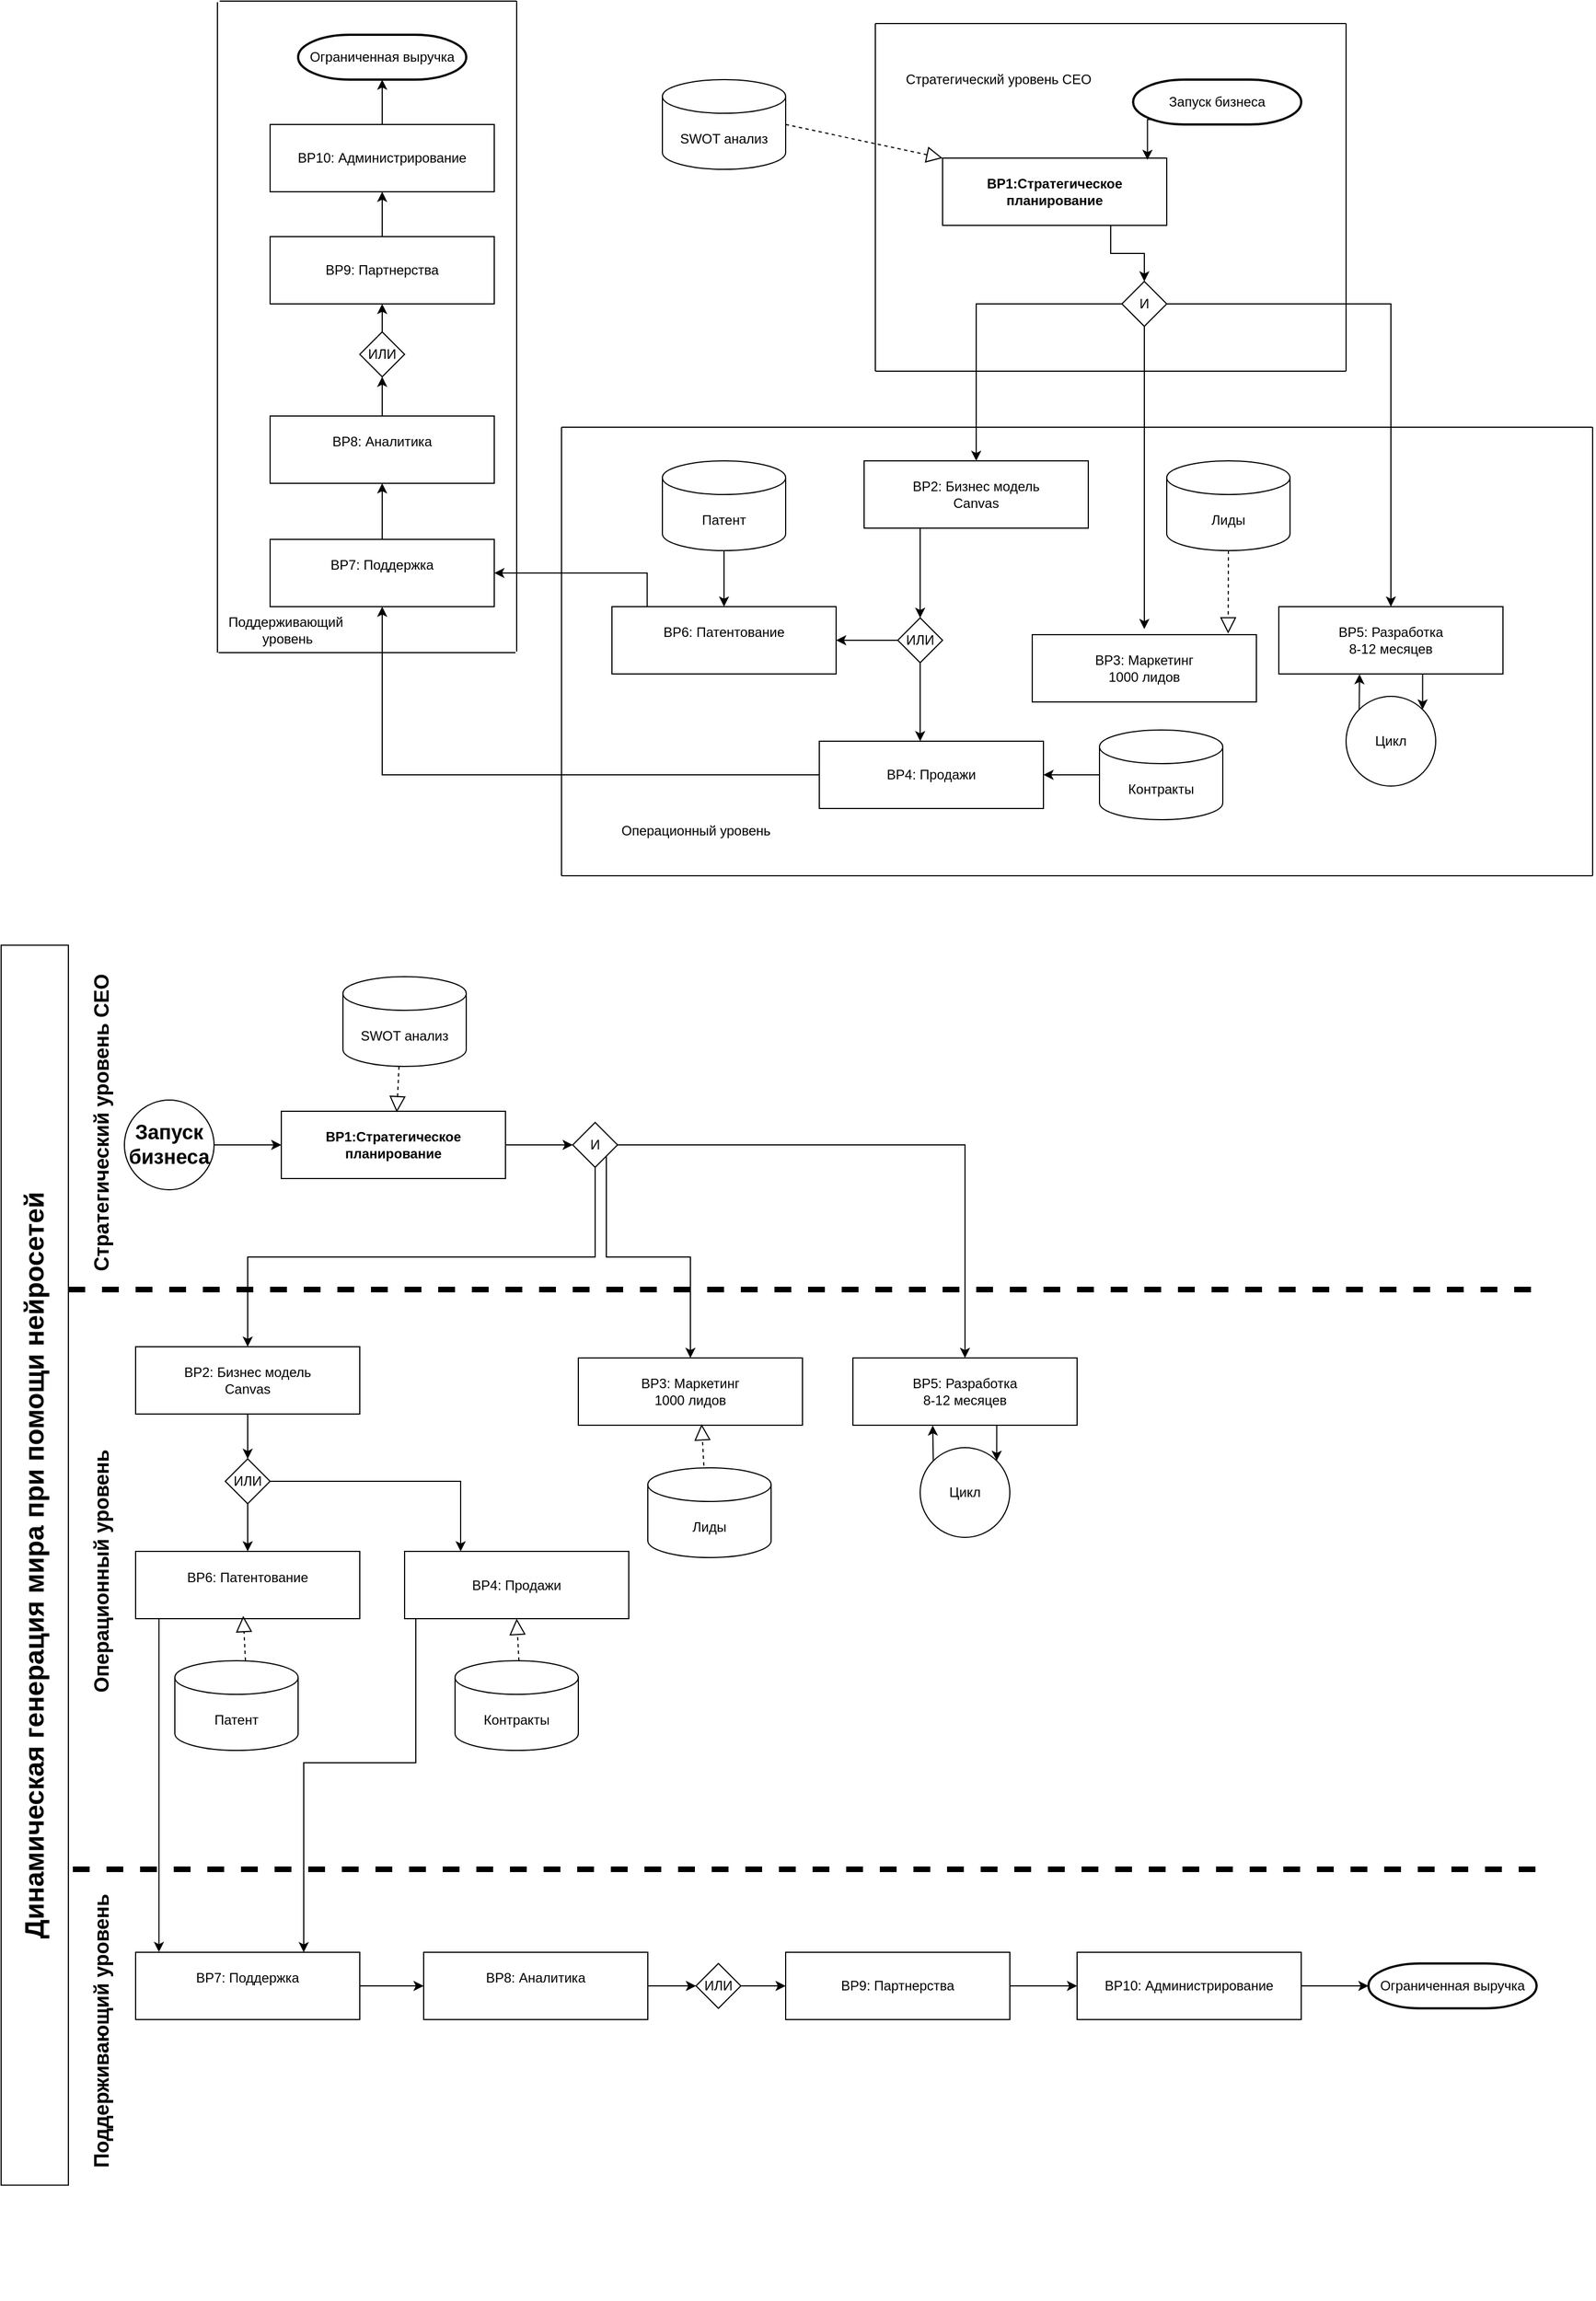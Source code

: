 <mxfile version="28.1.2">
  <diagram name="Страница — 1" id="jnrc5RC17uL5okMxQ9-9">
    <mxGraphModel dx="2722" dy="1200" grid="1" gridSize="10" guides="1" tooltips="1" connect="1" arrows="1" fold="1" page="1" pageScale="1" pageWidth="827" pageHeight="1169" math="0" shadow="0">
      <root>
        <mxCell id="0" />
        <mxCell id="1" parent="0" />
        <mxCell id="enXsGFHNMzW8swjhAQXI-1" value="SWOT анализ" style="shape=cylinder3;whiteSpace=wrap;html=1;boundedLbl=1;backgroundOutline=1;size=15;" vertex="1" parent="1">
          <mxGeometry x="130" y="90" width="110" height="80" as="geometry" />
        </mxCell>
        <mxCell id="enXsGFHNMzW8swjhAQXI-2" value="Запуск бизнеса" style="strokeWidth=2;html=1;shape=mxgraph.flowchart.terminator;whiteSpace=wrap;" vertex="1" parent="1">
          <mxGeometry x="550" y="90" width="150" height="40" as="geometry" />
        </mxCell>
        <mxCell id="enXsGFHNMzW8swjhAQXI-7" style="edgeStyle=orthogonalEdgeStyle;rounded=0;orthogonalLoop=1;jettySize=auto;html=1;exitX=0.75;exitY=1;exitDx=0;exitDy=0;entryX=0.5;entryY=0;entryDx=0;entryDy=0;" edge="1" parent="1" source="enXsGFHNMzW8swjhAQXI-3" target="enXsGFHNMzW8swjhAQXI-4">
          <mxGeometry relative="1" as="geometry" />
        </mxCell>
        <mxCell id="enXsGFHNMzW8swjhAQXI-3" value="&lt;b&gt;BP1:Стратегическое планирование&lt;/b&gt;" style="rounded=0;whiteSpace=wrap;html=1;" vertex="1" parent="1">
          <mxGeometry x="380" y="160" width="200" height="60" as="geometry" />
        </mxCell>
        <mxCell id="enXsGFHNMzW8swjhAQXI-15" style="edgeStyle=orthogonalEdgeStyle;rounded=0;orthogonalLoop=1;jettySize=auto;html=1;exitX=0;exitY=0.5;exitDx=0;exitDy=0;entryX=0.5;entryY=0;entryDx=0;entryDy=0;" edge="1" parent="1" source="enXsGFHNMzW8swjhAQXI-4" target="enXsGFHNMzW8swjhAQXI-14">
          <mxGeometry relative="1" as="geometry" />
        </mxCell>
        <mxCell id="enXsGFHNMzW8swjhAQXI-25" style="edgeStyle=orthogonalEdgeStyle;rounded=0;orthogonalLoop=1;jettySize=auto;html=1;exitX=0.5;exitY=1;exitDx=0;exitDy=0;" edge="1" parent="1" source="enXsGFHNMzW8swjhAQXI-4">
          <mxGeometry relative="1" as="geometry">
            <mxPoint x="560" y="580" as="targetPoint" />
          </mxGeometry>
        </mxCell>
        <mxCell id="enXsGFHNMzW8swjhAQXI-26" style="edgeStyle=orthogonalEdgeStyle;rounded=0;orthogonalLoop=1;jettySize=auto;html=1;exitX=1;exitY=0.5;exitDx=0;exitDy=0;entryX=0.5;entryY=0;entryDx=0;entryDy=0;" edge="1" parent="1" source="enXsGFHNMzW8swjhAQXI-4" target="enXsGFHNMzW8swjhAQXI-20">
          <mxGeometry relative="1" as="geometry" />
        </mxCell>
        <mxCell id="enXsGFHNMzW8swjhAQXI-4" value="И" style="rhombus;whiteSpace=wrap;html=1;" vertex="1" parent="1">
          <mxGeometry x="540" y="270" width="40" height="40" as="geometry" />
        </mxCell>
        <mxCell id="enXsGFHNMzW8swjhAQXI-5" style="edgeStyle=orthogonalEdgeStyle;rounded=0;orthogonalLoop=1;jettySize=auto;html=1;exitX=0.11;exitY=0.89;exitDx=0;exitDy=0;exitPerimeter=0;entryX=0.914;entryY=0.027;entryDx=0;entryDy=0;entryPerimeter=0;" edge="1" parent="1" source="enXsGFHNMzW8swjhAQXI-2" target="enXsGFHNMzW8swjhAQXI-3">
          <mxGeometry relative="1" as="geometry" />
        </mxCell>
        <mxCell id="enXsGFHNMzW8swjhAQXI-6" value="" style="endArrow=block;dashed=1;endFill=0;endSize=12;html=1;rounded=0;entryX=0;entryY=0;entryDx=0;entryDy=0;" edge="1" parent="1" target="enXsGFHNMzW8swjhAQXI-3">
          <mxGeometry width="160" relative="1" as="geometry">
            <mxPoint x="240" y="130" as="sourcePoint" />
            <mxPoint x="400" y="130" as="targetPoint" />
          </mxGeometry>
        </mxCell>
        <mxCell id="enXsGFHNMzW8swjhAQXI-9" value="" style="endArrow=none;html=1;rounded=0;" edge="1" parent="1">
          <mxGeometry width="50" height="50" relative="1" as="geometry">
            <mxPoint x="320" y="350" as="sourcePoint" />
            <mxPoint x="320" y="40" as="targetPoint" />
          </mxGeometry>
        </mxCell>
        <mxCell id="enXsGFHNMzW8swjhAQXI-10" value="" style="endArrow=none;html=1;rounded=0;" edge="1" parent="1">
          <mxGeometry width="50" height="50" relative="1" as="geometry">
            <mxPoint x="740" y="350" as="sourcePoint" />
            <mxPoint x="740" y="40" as="targetPoint" />
          </mxGeometry>
        </mxCell>
        <mxCell id="enXsGFHNMzW8swjhAQXI-11" value="" style="endArrow=none;html=1;rounded=0;" edge="1" parent="1">
          <mxGeometry width="50" height="50" relative="1" as="geometry">
            <mxPoint x="740" y="350" as="sourcePoint" />
            <mxPoint x="320" y="350" as="targetPoint" />
          </mxGeometry>
        </mxCell>
        <mxCell id="enXsGFHNMzW8swjhAQXI-12" value="" style="endArrow=none;html=1;rounded=0;" edge="1" parent="1">
          <mxGeometry width="50" height="50" relative="1" as="geometry">
            <mxPoint x="740" y="40" as="sourcePoint" />
            <mxPoint x="320" y="40" as="targetPoint" />
          </mxGeometry>
        </mxCell>
        <mxCell id="enXsGFHNMzW8swjhAQXI-13" value="Стратегический уровень CEO" style="text;html=1;align=center;verticalAlign=middle;whiteSpace=wrap;rounded=0;" vertex="1" parent="1">
          <mxGeometry x="340" y="60" width="180" height="60" as="geometry" />
        </mxCell>
        <mxCell id="enXsGFHNMzW8swjhAQXI-28" style="edgeStyle=orthogonalEdgeStyle;rounded=0;orthogonalLoop=1;jettySize=auto;html=1;exitX=0.25;exitY=1;exitDx=0;exitDy=0;entryX=0.5;entryY=0;entryDx=0;entryDy=0;" edge="1" parent="1" source="enXsGFHNMzW8swjhAQXI-14" target="enXsGFHNMzW8swjhAQXI-27">
          <mxGeometry relative="1" as="geometry" />
        </mxCell>
        <mxCell id="enXsGFHNMzW8swjhAQXI-14" value="BP2: Бизнес модель&lt;div&gt;Canvas&lt;/div&gt;" style="rounded=0;whiteSpace=wrap;html=1;" vertex="1" parent="1">
          <mxGeometry x="310" y="430" width="200" height="60" as="geometry" />
        </mxCell>
        <mxCell id="enXsGFHNMzW8swjhAQXI-16" value="BP3: Маркетинг&lt;br&gt;1000 лидов" style="rounded=0;whiteSpace=wrap;html=1;" vertex="1" parent="1">
          <mxGeometry x="460" y="585" width="200" height="60" as="geometry" />
        </mxCell>
        <mxCell id="enXsGFHNMzW8swjhAQXI-17" value="Лиды" style="shape=cylinder3;whiteSpace=wrap;html=1;boundedLbl=1;backgroundOutline=1;size=15;" vertex="1" parent="1">
          <mxGeometry x="580" y="430" width="110" height="80" as="geometry" />
        </mxCell>
        <mxCell id="enXsGFHNMzW8swjhAQXI-18" value="" style="endArrow=block;dashed=1;endFill=0;endSize=12;html=1;rounded=0;entryX=0.874;entryY=-0.017;entryDx=0;entryDy=0;entryPerimeter=0;exitX=0.5;exitY=1;exitDx=0;exitDy=0;exitPerimeter=0;" edge="1" parent="1" source="enXsGFHNMzW8swjhAQXI-17" target="enXsGFHNMzW8swjhAQXI-16">
          <mxGeometry width="160" relative="1" as="geometry">
            <mxPoint x="827" y="370" as="sourcePoint" />
            <mxPoint x="967" y="400" as="targetPoint" />
          </mxGeometry>
        </mxCell>
        <mxCell id="enXsGFHNMzW8swjhAQXI-47" style="edgeStyle=orthogonalEdgeStyle;rounded=0;orthogonalLoop=1;jettySize=auto;html=1;exitX=0.75;exitY=1;exitDx=0;exitDy=0;entryX=1;entryY=0;entryDx=0;entryDy=0;" edge="1" parent="1" source="enXsGFHNMzW8swjhAQXI-20" target="enXsGFHNMzW8swjhAQXI-22">
          <mxGeometry relative="1" as="geometry" />
        </mxCell>
        <mxCell id="enXsGFHNMzW8swjhAQXI-20" value="BP5: Разработка&lt;br&gt;8-12 месяцев" style="rounded=0;whiteSpace=wrap;html=1;" vertex="1" parent="1">
          <mxGeometry x="680" y="560" width="200" height="60" as="geometry" />
        </mxCell>
        <mxCell id="enXsGFHNMzW8swjhAQXI-22" value="Цикл" style="ellipse;whiteSpace=wrap;html=1;aspect=fixed;" vertex="1" parent="1">
          <mxGeometry x="740" y="640" width="80" height="80" as="geometry" />
        </mxCell>
        <mxCell id="enXsGFHNMzW8swjhAQXI-32" style="edgeStyle=orthogonalEdgeStyle;rounded=0;orthogonalLoop=1;jettySize=auto;html=1;exitX=0;exitY=0.5;exitDx=0;exitDy=0;entryX=1;entryY=0.5;entryDx=0;entryDy=0;" edge="1" parent="1" source="enXsGFHNMzW8swjhAQXI-27" target="enXsGFHNMzW8swjhAQXI-30">
          <mxGeometry relative="1" as="geometry" />
        </mxCell>
        <mxCell id="enXsGFHNMzW8swjhAQXI-27" value="ИЛИ" style="rhombus;whiteSpace=wrap;html=1;" vertex="1" parent="1">
          <mxGeometry x="340" y="570" width="40" height="40" as="geometry" />
        </mxCell>
        <mxCell id="enXsGFHNMzW8swjhAQXI-56" style="edgeStyle=orthogonalEdgeStyle;rounded=0;orthogonalLoop=1;jettySize=auto;html=1;exitX=0;exitY=0.5;exitDx=0;exitDy=0;entryX=0.5;entryY=1;entryDx=0;entryDy=0;" edge="1" parent="1" source="enXsGFHNMzW8swjhAQXI-29" target="enXsGFHNMzW8swjhAQXI-54">
          <mxGeometry relative="1" as="geometry" />
        </mxCell>
        <mxCell id="enXsGFHNMzW8swjhAQXI-29" value="BP4: Продажи" style="rounded=0;whiteSpace=wrap;html=1;" vertex="1" parent="1">
          <mxGeometry x="270" y="680" width="200" height="60" as="geometry" />
        </mxCell>
        <mxCell id="enXsGFHNMzW8swjhAQXI-55" style="edgeStyle=orthogonalEdgeStyle;rounded=0;orthogonalLoop=1;jettySize=auto;html=1;exitX=0.157;exitY=0.006;exitDx=0;exitDy=0;entryX=1;entryY=0.5;entryDx=0;entryDy=0;exitPerimeter=0;" edge="1" parent="1" source="enXsGFHNMzW8swjhAQXI-30" target="enXsGFHNMzW8swjhAQXI-54">
          <mxGeometry relative="1" as="geometry" />
        </mxCell>
        <mxCell id="enXsGFHNMzW8swjhAQXI-30" value="BP6: Патентование&lt;div&gt;&lt;br&gt;&lt;/div&gt;" style="rounded=0;whiteSpace=wrap;html=1;" vertex="1" parent="1">
          <mxGeometry x="85" y="560" width="200" height="60" as="geometry" />
        </mxCell>
        <mxCell id="enXsGFHNMzW8swjhAQXI-31" style="edgeStyle=orthogonalEdgeStyle;rounded=0;orthogonalLoop=1;jettySize=auto;html=1;exitX=0.5;exitY=1;exitDx=0;exitDy=0;entryX=0.45;entryY=0;entryDx=0;entryDy=0;entryPerimeter=0;" edge="1" parent="1" source="enXsGFHNMzW8swjhAQXI-27" target="enXsGFHNMzW8swjhAQXI-29">
          <mxGeometry relative="1" as="geometry" />
        </mxCell>
        <mxCell id="enXsGFHNMzW8swjhAQXI-36" style="edgeStyle=orthogonalEdgeStyle;rounded=0;orthogonalLoop=1;jettySize=auto;html=1;exitX=0;exitY=0.5;exitDx=0;exitDy=0;exitPerimeter=0;entryX=1;entryY=0.5;entryDx=0;entryDy=0;" edge="1" parent="1" source="enXsGFHNMzW8swjhAQXI-33" target="enXsGFHNMzW8swjhAQXI-29">
          <mxGeometry relative="1" as="geometry" />
        </mxCell>
        <mxCell id="enXsGFHNMzW8swjhAQXI-33" value="Контракты" style="shape=cylinder3;whiteSpace=wrap;html=1;boundedLbl=1;backgroundOutline=1;size=15;" vertex="1" parent="1">
          <mxGeometry x="520" y="670" width="110" height="80" as="geometry" />
        </mxCell>
        <mxCell id="enXsGFHNMzW8swjhAQXI-35" style="edgeStyle=orthogonalEdgeStyle;rounded=0;orthogonalLoop=1;jettySize=auto;html=1;exitX=0.5;exitY=1;exitDx=0;exitDy=0;exitPerimeter=0;entryX=0.5;entryY=0;entryDx=0;entryDy=0;" edge="1" parent="1" source="enXsGFHNMzW8swjhAQXI-34" target="enXsGFHNMzW8swjhAQXI-30">
          <mxGeometry relative="1" as="geometry" />
        </mxCell>
        <mxCell id="enXsGFHNMzW8swjhAQXI-34" value="Патент" style="shape=cylinder3;whiteSpace=wrap;html=1;boundedLbl=1;backgroundOutline=1;size=15;" vertex="1" parent="1">
          <mxGeometry x="130" y="430" width="110" height="80" as="geometry" />
        </mxCell>
        <mxCell id="enXsGFHNMzW8swjhAQXI-48" style="edgeStyle=orthogonalEdgeStyle;rounded=0;orthogonalLoop=1;jettySize=auto;html=1;exitX=0;exitY=0;exitDx=0;exitDy=0;entryX=0.36;entryY=1.004;entryDx=0;entryDy=0;entryPerimeter=0;" edge="1" parent="1" source="enXsGFHNMzW8swjhAQXI-22" target="enXsGFHNMzW8swjhAQXI-20">
          <mxGeometry relative="1" as="geometry" />
        </mxCell>
        <mxCell id="enXsGFHNMzW8swjhAQXI-49" value="" style="endArrow=none;html=1;rounded=0;" edge="1" parent="1">
          <mxGeometry width="50" height="50" relative="1" as="geometry">
            <mxPoint x="960" y="400" as="sourcePoint" />
            <mxPoint x="40" y="400" as="targetPoint" />
          </mxGeometry>
        </mxCell>
        <mxCell id="enXsGFHNMzW8swjhAQXI-50" value="" style="endArrow=none;html=1;rounded=0;" edge="1" parent="1">
          <mxGeometry width="50" height="50" relative="1" as="geometry">
            <mxPoint x="960" y="800" as="sourcePoint" />
            <mxPoint x="40" y="800" as="targetPoint" />
          </mxGeometry>
        </mxCell>
        <mxCell id="enXsGFHNMzW8swjhAQXI-51" value="" style="endArrow=none;html=1;rounded=0;" edge="1" parent="1">
          <mxGeometry width="50" height="50" relative="1" as="geometry">
            <mxPoint x="40" y="800" as="sourcePoint" />
            <mxPoint x="40" y="400" as="targetPoint" />
          </mxGeometry>
        </mxCell>
        <mxCell id="enXsGFHNMzW8swjhAQXI-52" value="" style="endArrow=none;html=1;rounded=0;" edge="1" parent="1">
          <mxGeometry width="50" height="50" relative="1" as="geometry">
            <mxPoint x="960" y="800" as="sourcePoint" />
            <mxPoint x="960" y="400" as="targetPoint" />
          </mxGeometry>
        </mxCell>
        <mxCell id="enXsGFHNMzW8swjhAQXI-53" value="Операционный уровень" style="text;html=1;align=center;verticalAlign=middle;whiteSpace=wrap;rounded=0;" vertex="1" parent="1">
          <mxGeometry x="70" y="730" width="180" height="60" as="geometry" />
        </mxCell>
        <mxCell id="enXsGFHNMzW8swjhAQXI-58" style="edgeStyle=orthogonalEdgeStyle;rounded=0;orthogonalLoop=1;jettySize=auto;html=1;exitX=0.5;exitY=0;exitDx=0;exitDy=0;entryX=0.5;entryY=1;entryDx=0;entryDy=0;" edge="1" parent="1" source="enXsGFHNMzW8swjhAQXI-54" target="enXsGFHNMzW8swjhAQXI-57">
          <mxGeometry relative="1" as="geometry" />
        </mxCell>
        <mxCell id="enXsGFHNMzW8swjhAQXI-54" value="BP7: Поддержка&lt;div&gt;&lt;br&gt;&lt;/div&gt;" style="rounded=0;whiteSpace=wrap;html=1;" vertex="1" parent="1">
          <mxGeometry x="-220" y="500" width="200" height="60" as="geometry" />
        </mxCell>
        <mxCell id="enXsGFHNMzW8swjhAQXI-67" style="edgeStyle=orthogonalEdgeStyle;rounded=0;orthogonalLoop=1;jettySize=auto;html=1;exitX=0.5;exitY=0;exitDx=0;exitDy=0;entryX=0.5;entryY=1;entryDx=0;entryDy=0;" edge="1" parent="1" source="enXsGFHNMzW8swjhAQXI-57" target="enXsGFHNMzW8swjhAQXI-59">
          <mxGeometry relative="1" as="geometry" />
        </mxCell>
        <mxCell id="enXsGFHNMzW8swjhAQXI-57" value="BP8: Аналитика&lt;div&gt;&lt;br&gt;&lt;/div&gt;" style="rounded=0;whiteSpace=wrap;html=1;" vertex="1" parent="1">
          <mxGeometry x="-220" y="390" width="200" height="60" as="geometry" />
        </mxCell>
        <mxCell id="enXsGFHNMzW8swjhAQXI-68" style="edgeStyle=orthogonalEdgeStyle;rounded=0;orthogonalLoop=1;jettySize=auto;html=1;exitX=0.5;exitY=0;exitDx=0;exitDy=0;entryX=0.5;entryY=1;entryDx=0;entryDy=0;" edge="1" parent="1" source="enXsGFHNMzW8swjhAQXI-59" target="enXsGFHNMzW8swjhAQXI-64">
          <mxGeometry relative="1" as="geometry" />
        </mxCell>
        <mxCell id="enXsGFHNMzW8swjhAQXI-59" value="ИЛИ" style="rhombus;whiteSpace=wrap;html=1;" vertex="1" parent="1">
          <mxGeometry x="-140" y="315" width="40" height="40" as="geometry" />
        </mxCell>
        <mxCell id="enXsGFHNMzW8swjhAQXI-63" value="Ограниченная выручка" style="strokeWidth=2;html=1;shape=mxgraph.flowchart.terminator;whiteSpace=wrap;" vertex="1" parent="1">
          <mxGeometry x="-195" y="50" width="150" height="40" as="geometry" />
        </mxCell>
        <mxCell id="enXsGFHNMzW8swjhAQXI-70" style="edgeStyle=orthogonalEdgeStyle;rounded=0;orthogonalLoop=1;jettySize=auto;html=1;exitX=0.5;exitY=0;exitDx=0;exitDy=0;entryX=0.5;entryY=1;entryDx=0;entryDy=0;" edge="1" parent="1" source="enXsGFHNMzW8swjhAQXI-64" target="enXsGFHNMzW8swjhAQXI-69">
          <mxGeometry relative="1" as="geometry" />
        </mxCell>
        <mxCell id="enXsGFHNMzW8swjhAQXI-64" value="BP9: Партнерства" style="rounded=0;whiteSpace=wrap;html=1;" vertex="1" parent="1">
          <mxGeometry x="-220" y="230" width="200" height="60" as="geometry" />
        </mxCell>
        <mxCell id="enXsGFHNMzW8swjhAQXI-69" value="BP10: Администрирование" style="rounded=0;whiteSpace=wrap;html=1;" vertex="1" parent="1">
          <mxGeometry x="-220" y="130" width="200" height="60" as="geometry" />
        </mxCell>
        <mxCell id="enXsGFHNMzW8swjhAQXI-71" style="edgeStyle=orthogonalEdgeStyle;rounded=0;orthogonalLoop=1;jettySize=auto;html=1;exitX=0.5;exitY=0;exitDx=0;exitDy=0;entryX=0.5;entryY=1;entryDx=0;entryDy=0;entryPerimeter=0;" edge="1" parent="1" source="enXsGFHNMzW8swjhAQXI-69" target="enXsGFHNMzW8swjhAQXI-63">
          <mxGeometry relative="1" as="geometry" />
        </mxCell>
        <mxCell id="enXsGFHNMzW8swjhAQXI-72" value="" style="endArrow=none;html=1;rounded=0;" edge="1" parent="1">
          <mxGeometry width="50" height="50" relative="1" as="geometry">
            <mxPoint y="20" as="sourcePoint" />
            <mxPoint x="-265" y="20" as="targetPoint" />
          </mxGeometry>
        </mxCell>
        <mxCell id="enXsGFHNMzW8swjhAQXI-73" value="" style="endArrow=none;html=1;rounded=0;" edge="1" parent="1">
          <mxGeometry width="50" height="50" relative="1" as="geometry">
            <mxPoint x="-1" y="601" as="sourcePoint" />
            <mxPoint x="-266" y="601" as="targetPoint" />
          </mxGeometry>
        </mxCell>
        <mxCell id="enXsGFHNMzW8swjhAQXI-74" value="" style="endArrow=none;html=1;rounded=0;" edge="1" parent="1">
          <mxGeometry width="50" height="50" relative="1" as="geometry">
            <mxPoint y="600" as="sourcePoint" />
            <mxPoint y="20" as="targetPoint" />
          </mxGeometry>
        </mxCell>
        <mxCell id="enXsGFHNMzW8swjhAQXI-76" value="" style="endArrow=none;html=1;rounded=0;" edge="1" parent="1">
          <mxGeometry width="50" height="50" relative="1" as="geometry">
            <mxPoint x="-267" y="601" as="sourcePoint" />
            <mxPoint x="-267" y="21" as="targetPoint" />
          </mxGeometry>
        </mxCell>
        <mxCell id="enXsGFHNMzW8swjhAQXI-77" value="Поддерживающий&lt;div&gt;&amp;nbsp;уровень&lt;/div&gt;" style="text;html=1;align=center;verticalAlign=middle;whiteSpace=wrap;rounded=0;" vertex="1" parent="1">
          <mxGeometry x="-296" y="551" width="180" height="60" as="geometry" />
        </mxCell>
        <mxCell id="enXsGFHNMzW8swjhAQXI-78" value="" style="endArrow=none;dashed=1;html=1;rounded=0;strokeWidth=5;" edge="1" parent="1">
          <mxGeometry width="50" height="50" relative="1" as="geometry">
            <mxPoint x="-400" y="1169" as="sourcePoint" />
            <mxPoint x="920" y="1169" as="targetPoint" />
          </mxGeometry>
        </mxCell>
        <mxCell id="enXsGFHNMzW8swjhAQXI-79" value="&lt;font style=&quot;font-size: 24px;&quot;&gt;&lt;b&gt;Динамическая генерация мира при помощи нейросетей&lt;/b&gt;&lt;/font&gt;" style="rounded=0;whiteSpace=wrap;html=1;rotation=-90;" vertex="1" parent="1">
          <mxGeometry x="-982.89" y="1384.8" width="1105.8" height="60" as="geometry" />
        </mxCell>
        <mxCell id="enXsGFHNMzW8swjhAQXI-80" value="" style="endArrow=none;dashed=1;html=1;rounded=0;strokeWidth=5;" edge="1" parent="1">
          <mxGeometry width="50" height="50" relative="1" as="geometry">
            <mxPoint x="-396" y="1686" as="sourcePoint" />
            <mxPoint x="924" y="1686" as="targetPoint" />
          </mxGeometry>
        </mxCell>
        <mxCell id="enXsGFHNMzW8swjhAQXI-83" style="edgeStyle=orthogonalEdgeStyle;rounded=0;orthogonalLoop=1;jettySize=auto;html=1;exitX=1;exitY=0.5;exitDx=0;exitDy=0;entryX=0;entryY=0.5;entryDx=0;entryDy=0;" edge="1" parent="1" source="enXsGFHNMzW8swjhAQXI-81" target="enXsGFHNMzW8swjhAQXI-82">
          <mxGeometry relative="1" as="geometry" />
        </mxCell>
        <mxCell id="enXsGFHNMzW8swjhAQXI-81" value="&lt;font style=&quot;font-size: 18px;&quot;&gt;&lt;b&gt;Запуск бизнеса&lt;/b&gt;&lt;/font&gt;" style="ellipse;whiteSpace=wrap;html=1;aspect=fixed;" vertex="1" parent="1">
          <mxGeometry x="-350" y="1000" width="80" height="80" as="geometry" />
        </mxCell>
        <mxCell id="enXsGFHNMzW8swjhAQXI-85" style="edgeStyle=orthogonalEdgeStyle;rounded=0;orthogonalLoop=1;jettySize=auto;html=1;exitX=1;exitY=0.5;exitDx=0;exitDy=0;entryX=0;entryY=0.5;entryDx=0;entryDy=0;" edge="1" parent="1" source="enXsGFHNMzW8swjhAQXI-82" target="enXsGFHNMzW8swjhAQXI-84">
          <mxGeometry relative="1" as="geometry" />
        </mxCell>
        <mxCell id="enXsGFHNMzW8swjhAQXI-82" value="&lt;b&gt;BP1:Стратегическое планирование&lt;/b&gt;" style="rounded=0;whiteSpace=wrap;html=1;" vertex="1" parent="1">
          <mxGeometry x="-210" y="1010" width="200" height="60" as="geometry" />
        </mxCell>
        <mxCell id="enXsGFHNMzW8swjhAQXI-89" style="edgeStyle=orthogonalEdgeStyle;rounded=0;orthogonalLoop=1;jettySize=auto;html=1;exitX=0.5;exitY=1;exitDx=0;exitDy=0;entryX=0.5;entryY=0;entryDx=0;entryDy=0;" edge="1" parent="1" source="enXsGFHNMzW8swjhAQXI-84" target="enXsGFHNMzW8swjhAQXI-88">
          <mxGeometry relative="1" as="geometry" />
        </mxCell>
        <mxCell id="enXsGFHNMzW8swjhAQXI-101" style="edgeStyle=orthogonalEdgeStyle;rounded=0;orthogonalLoop=1;jettySize=auto;html=1;exitX=1;exitY=0.5;exitDx=0;exitDy=0;" edge="1" parent="1" source="enXsGFHNMzW8swjhAQXI-84" target="enXsGFHNMzW8swjhAQXI-100">
          <mxGeometry relative="1" as="geometry" />
        </mxCell>
        <mxCell id="enXsGFHNMzW8swjhAQXI-108" style="edgeStyle=orthogonalEdgeStyle;rounded=0;orthogonalLoop=1;jettySize=auto;html=1;exitX=1;exitY=1;exitDx=0;exitDy=0;entryX=0.5;entryY=0;entryDx=0;entryDy=0;" edge="1" parent="1" source="enXsGFHNMzW8swjhAQXI-84" target="enXsGFHNMzW8swjhAQXI-105">
          <mxGeometry relative="1" as="geometry">
            <Array as="points">
              <mxPoint x="80" y="1140" />
              <mxPoint x="155" y="1140" />
            </Array>
          </mxGeometry>
        </mxCell>
        <mxCell id="enXsGFHNMzW8swjhAQXI-84" value="И" style="rhombus;whiteSpace=wrap;html=1;" vertex="1" parent="1">
          <mxGeometry x="50" y="1020" width="40" height="40" as="geometry" />
        </mxCell>
        <mxCell id="enXsGFHNMzW8swjhAQXI-86" value="SWOT анализ" style="shape=cylinder3;whiteSpace=wrap;html=1;boundedLbl=1;backgroundOutline=1;size=15;" vertex="1" parent="1">
          <mxGeometry x="-155" y="890" width="110" height="80" as="geometry" />
        </mxCell>
        <mxCell id="enXsGFHNMzW8swjhAQXI-87" value="" style="endArrow=block;dashed=1;endFill=0;endSize=12;html=1;rounded=0;" edge="1" parent="1">
          <mxGeometry width="160" relative="1" as="geometry">
            <mxPoint x="-105" y="970" as="sourcePoint" />
            <mxPoint x="-107" y="1011" as="targetPoint" />
          </mxGeometry>
        </mxCell>
        <mxCell id="enXsGFHNMzW8swjhAQXI-91" style="edgeStyle=orthogonalEdgeStyle;rounded=0;orthogonalLoop=1;jettySize=auto;html=1;exitX=0.5;exitY=1;exitDx=0;exitDy=0;entryX=0.5;entryY=0;entryDx=0;entryDy=0;" edge="1" parent="1" source="enXsGFHNMzW8swjhAQXI-88" target="enXsGFHNMzW8swjhAQXI-90">
          <mxGeometry relative="1" as="geometry" />
        </mxCell>
        <mxCell id="enXsGFHNMzW8swjhAQXI-88" value="BP2: Бизнес модель&lt;div&gt;Canvas&lt;/div&gt;" style="rounded=0;whiteSpace=wrap;html=1;" vertex="1" parent="1">
          <mxGeometry x="-340" y="1220" width="200" height="60" as="geometry" />
        </mxCell>
        <mxCell id="enXsGFHNMzW8swjhAQXI-94" style="edgeStyle=orthogonalEdgeStyle;rounded=0;orthogonalLoop=1;jettySize=auto;html=1;exitX=0.5;exitY=1;exitDx=0;exitDy=0;entryX=0.5;entryY=0;entryDx=0;entryDy=0;" edge="1" parent="1" source="enXsGFHNMzW8swjhAQXI-90" target="enXsGFHNMzW8swjhAQXI-92">
          <mxGeometry relative="1" as="geometry" />
        </mxCell>
        <mxCell id="enXsGFHNMzW8swjhAQXI-95" style="edgeStyle=orthogonalEdgeStyle;rounded=0;orthogonalLoop=1;jettySize=auto;html=1;exitX=1;exitY=0.5;exitDx=0;exitDy=0;entryX=0.25;entryY=0;entryDx=0;entryDy=0;" edge="1" parent="1" source="enXsGFHNMzW8swjhAQXI-90" target="enXsGFHNMzW8swjhAQXI-93">
          <mxGeometry relative="1" as="geometry" />
        </mxCell>
        <mxCell id="enXsGFHNMzW8swjhAQXI-90" value="ИЛИ" style="rhombus;whiteSpace=wrap;html=1;" vertex="1" parent="1">
          <mxGeometry x="-260" y="1320" width="40" height="40" as="geometry" />
        </mxCell>
        <mxCell id="enXsGFHNMzW8swjhAQXI-92" value="BP6: Патентование&lt;div&gt;&lt;br&gt;&lt;/div&gt;" style="rounded=0;whiteSpace=wrap;html=1;" vertex="1" parent="1">
          <mxGeometry x="-340" y="1402.5" width="200" height="60" as="geometry" />
        </mxCell>
        <mxCell id="enXsGFHNMzW8swjhAQXI-115" style="edgeStyle=orthogonalEdgeStyle;rounded=0;orthogonalLoop=1;jettySize=auto;html=1;exitX=0.25;exitY=1;exitDx=0;exitDy=0;entryX=0.75;entryY=0;entryDx=0;entryDy=0;" edge="1" parent="1" source="enXsGFHNMzW8swjhAQXI-93" target="enXsGFHNMzW8swjhAQXI-111">
          <mxGeometry relative="1" as="geometry">
            <Array as="points">
              <mxPoint x="-90" y="1463" />
              <mxPoint x="-90" y="1591" />
              <mxPoint x="-190" y="1591" />
            </Array>
          </mxGeometry>
        </mxCell>
        <mxCell id="enXsGFHNMzW8swjhAQXI-93" value="BP4: Продажи" style="rounded=0;whiteSpace=wrap;html=1;" vertex="1" parent="1">
          <mxGeometry x="-100" y="1402.5" width="200" height="60" as="geometry" />
        </mxCell>
        <mxCell id="enXsGFHNMzW8swjhAQXI-96" value="Патент" style="shape=cylinder3;whiteSpace=wrap;html=1;boundedLbl=1;backgroundOutline=1;size=15;" vertex="1" parent="1">
          <mxGeometry x="-305" y="1500" width="110" height="80" as="geometry" />
        </mxCell>
        <mxCell id="enXsGFHNMzW8swjhAQXI-97" value="Контракты" style="shape=cylinder3;whiteSpace=wrap;html=1;boundedLbl=1;backgroundOutline=1;size=15;" vertex="1" parent="1">
          <mxGeometry x="-55" y="1500" width="110" height="80" as="geometry" />
        </mxCell>
        <mxCell id="enXsGFHNMzW8swjhAQXI-98" value="" style="endArrow=block;dashed=1;endFill=0;endSize=12;html=1;rounded=0;entryX=0.5;entryY=1;entryDx=0;entryDy=0;" edge="1" parent="1" target="enXsGFHNMzW8swjhAQXI-93">
          <mxGeometry width="160" relative="1" as="geometry">
            <mxPoint x="2" y="1500" as="sourcePoint" />
            <mxPoint y="1460" as="targetPoint" />
          </mxGeometry>
        </mxCell>
        <mxCell id="enXsGFHNMzW8swjhAQXI-99" value="" style="endArrow=block;dashed=1;endFill=0;endSize=12;html=1;rounded=0;" edge="1" parent="1">
          <mxGeometry width="160" relative="1" as="geometry">
            <mxPoint x="-242" y="1500" as="sourcePoint" />
            <mxPoint x="-244" y="1460" as="targetPoint" />
          </mxGeometry>
        </mxCell>
        <mxCell id="enXsGFHNMzW8swjhAQXI-104" style="edgeStyle=orthogonalEdgeStyle;rounded=0;orthogonalLoop=1;jettySize=auto;html=1;exitX=0.75;exitY=1;exitDx=0;exitDy=0;entryX=1;entryY=0;entryDx=0;entryDy=0;" edge="1" parent="1" source="enXsGFHNMzW8swjhAQXI-100" target="enXsGFHNMzW8swjhAQXI-102">
          <mxGeometry relative="1" as="geometry" />
        </mxCell>
        <mxCell id="enXsGFHNMzW8swjhAQXI-100" value="BP5: Разработка&lt;br&gt;8-12 месяцев" style="rounded=0;whiteSpace=wrap;html=1;" vertex="1" parent="1">
          <mxGeometry x="300" y="1230" width="200" height="60" as="geometry" />
        </mxCell>
        <mxCell id="enXsGFHNMzW8swjhAQXI-102" value="Цикл" style="ellipse;whiteSpace=wrap;html=1;aspect=fixed;" vertex="1" parent="1">
          <mxGeometry x="360" y="1310" width="80" height="80" as="geometry" />
        </mxCell>
        <mxCell id="enXsGFHNMzW8swjhAQXI-103" style="edgeStyle=orthogonalEdgeStyle;rounded=0;orthogonalLoop=1;jettySize=auto;html=1;exitX=0;exitY=0;exitDx=0;exitDy=0;entryX=0.356;entryY=1.004;entryDx=0;entryDy=0;entryPerimeter=0;" edge="1" parent="1" source="enXsGFHNMzW8swjhAQXI-102" target="enXsGFHNMzW8swjhAQXI-100">
          <mxGeometry relative="1" as="geometry" />
        </mxCell>
        <mxCell id="enXsGFHNMzW8swjhAQXI-105" value="BP3: Маркетинг&lt;br&gt;1000 лидов" style="rounded=0;whiteSpace=wrap;html=1;" vertex="1" parent="1">
          <mxGeometry x="55" y="1230" width="200" height="60" as="geometry" />
        </mxCell>
        <mxCell id="enXsGFHNMzW8swjhAQXI-106" value="Лиды" style="shape=cylinder3;whiteSpace=wrap;html=1;boundedLbl=1;backgroundOutline=1;size=15;" vertex="1" parent="1">
          <mxGeometry x="117" y="1328" width="110" height="80" as="geometry" />
        </mxCell>
        <mxCell id="enXsGFHNMzW8swjhAQXI-107" value="" style="endArrow=block;dashed=1;endFill=0;endSize=12;html=1;rounded=0;entryX=0.5;entryY=1;entryDx=0;entryDy=0;" edge="1" parent="1">
          <mxGeometry width="160" relative="1" as="geometry">
            <mxPoint x="167" y="1326" as="sourcePoint" />
            <mxPoint x="165" y="1289" as="targetPoint" />
          </mxGeometry>
        </mxCell>
        <mxCell id="enXsGFHNMzW8swjhAQXI-109" value="&lt;b&gt;&lt;font style=&quot;font-size: 18px;&quot;&gt;Стратегический уровень CEO&lt;/font&gt;&lt;/b&gt;" style="text;html=1;align=center;verticalAlign=middle;whiteSpace=wrap;rounded=0;rotation=-90;" vertex="1" parent="1">
          <mxGeometry x="-530" y="990" width="320" height="60" as="geometry" />
        </mxCell>
        <mxCell id="enXsGFHNMzW8swjhAQXI-110" value="&lt;font style=&quot;font-size: 18px;&quot;&gt;&lt;b&gt;Операционный уровень&lt;/b&gt;&lt;/font&gt;" style="text;html=1;align=center;verticalAlign=middle;whiteSpace=wrap;rounded=0;rotation=-90;" vertex="1" parent="1">
          <mxGeometry x="-610" y="1390" width="480" height="60" as="geometry" />
        </mxCell>
        <mxCell id="enXsGFHNMzW8swjhAQXI-117" style="edgeStyle=orthogonalEdgeStyle;rounded=0;orthogonalLoop=1;jettySize=auto;html=1;exitX=1;exitY=0.5;exitDx=0;exitDy=0;entryX=0;entryY=0.5;entryDx=0;entryDy=0;" edge="1" parent="1" source="enXsGFHNMzW8swjhAQXI-111" target="enXsGFHNMzW8swjhAQXI-112">
          <mxGeometry relative="1" as="geometry" />
        </mxCell>
        <mxCell id="enXsGFHNMzW8swjhAQXI-111" value="BP7: Поддержка&lt;div&gt;&lt;br&gt;&lt;/div&gt;" style="rounded=0;whiteSpace=wrap;html=1;" vertex="1" parent="1">
          <mxGeometry x="-340" y="1760" width="200" height="60" as="geometry" />
        </mxCell>
        <mxCell id="enXsGFHNMzW8swjhAQXI-120" style="edgeStyle=orthogonalEdgeStyle;rounded=0;orthogonalLoop=1;jettySize=auto;html=1;exitX=1;exitY=0.5;exitDx=0;exitDy=0;entryX=0;entryY=0.5;entryDx=0;entryDy=0;" edge="1" parent="1" source="enXsGFHNMzW8swjhAQXI-112" target="enXsGFHNMzW8swjhAQXI-118">
          <mxGeometry relative="1" as="geometry" />
        </mxCell>
        <mxCell id="enXsGFHNMzW8swjhAQXI-112" value="BP8: Аналитика&lt;div&gt;&lt;br&gt;&lt;/div&gt;" style="rounded=0;whiteSpace=wrap;html=1;" vertex="1" parent="1">
          <mxGeometry x="-83" y="1760" width="200" height="60" as="geometry" />
        </mxCell>
        <mxCell id="enXsGFHNMzW8swjhAQXI-113" style="edgeStyle=orthogonalEdgeStyle;rounded=0;orthogonalLoop=1;jettySize=auto;html=1;exitX=0;exitY=1;exitDx=0;exitDy=0;entryX=0.104;entryY=-0.004;entryDx=0;entryDy=0;entryPerimeter=0;" edge="1" parent="1" source="enXsGFHNMzW8swjhAQXI-92" target="enXsGFHNMzW8swjhAQXI-111">
          <mxGeometry relative="1" as="geometry">
            <Array as="points">
              <mxPoint x="-319" y="1463" />
            </Array>
          </mxGeometry>
        </mxCell>
        <mxCell id="enXsGFHNMzW8swjhAQXI-122" style="edgeStyle=orthogonalEdgeStyle;rounded=0;orthogonalLoop=1;jettySize=auto;html=1;exitX=1;exitY=0.5;exitDx=0;exitDy=0;entryX=0;entryY=0.5;entryDx=0;entryDy=0;" edge="1" parent="1" source="enXsGFHNMzW8swjhAQXI-118" target="enXsGFHNMzW8swjhAQXI-121">
          <mxGeometry relative="1" as="geometry" />
        </mxCell>
        <mxCell id="enXsGFHNMzW8swjhAQXI-118" value="ИЛИ" style="rhombus;whiteSpace=wrap;html=1;" vertex="1" parent="1">
          <mxGeometry x="160" y="1770" width="40" height="40" as="geometry" />
        </mxCell>
        <mxCell id="enXsGFHNMzW8swjhAQXI-124" style="edgeStyle=orthogonalEdgeStyle;rounded=0;orthogonalLoop=1;jettySize=auto;html=1;exitX=1;exitY=0.5;exitDx=0;exitDy=0;entryX=0;entryY=0.5;entryDx=0;entryDy=0;" edge="1" parent="1" source="enXsGFHNMzW8swjhAQXI-121" target="enXsGFHNMzW8swjhAQXI-123">
          <mxGeometry relative="1" as="geometry" />
        </mxCell>
        <mxCell id="enXsGFHNMzW8swjhAQXI-121" value="BP9: Партнерства" style="rounded=0;whiteSpace=wrap;html=1;" vertex="1" parent="1">
          <mxGeometry x="240" y="1760" width="200" height="60" as="geometry" />
        </mxCell>
        <mxCell id="enXsGFHNMzW8swjhAQXI-123" value="BP10: Администрирование" style="rounded=0;whiteSpace=wrap;html=1;" vertex="1" parent="1">
          <mxGeometry x="500" y="1760" width="200" height="60" as="geometry" />
        </mxCell>
        <mxCell id="enXsGFHNMzW8swjhAQXI-125" value="Ограниченная выручка" style="strokeWidth=2;html=1;shape=mxgraph.flowchart.terminator;whiteSpace=wrap;" vertex="1" parent="1">
          <mxGeometry x="760" y="1770" width="150" height="40" as="geometry" />
        </mxCell>
        <mxCell id="enXsGFHNMzW8swjhAQXI-126" style="edgeStyle=orthogonalEdgeStyle;rounded=0;orthogonalLoop=1;jettySize=auto;html=1;exitX=1;exitY=0.5;exitDx=0;exitDy=0;entryX=0;entryY=0.5;entryDx=0;entryDy=0;entryPerimeter=0;" edge="1" parent="1" source="enXsGFHNMzW8swjhAQXI-123" target="enXsGFHNMzW8swjhAQXI-125">
          <mxGeometry relative="1" as="geometry" />
        </mxCell>
        <mxCell id="enXsGFHNMzW8swjhAQXI-127" value="&lt;font style=&quot;font-size: 18px;&quot;&gt;&lt;b&gt;Поддерживающий уровень&lt;/b&gt;&lt;/font&gt;" style="text;html=1;align=center;verticalAlign=middle;whiteSpace=wrap;rounded=0;rotation=-90;" vertex="1" parent="1">
          <mxGeometry x="-610" y="1800" width="480" height="60" as="geometry" />
        </mxCell>
      </root>
    </mxGraphModel>
  </diagram>
</mxfile>

